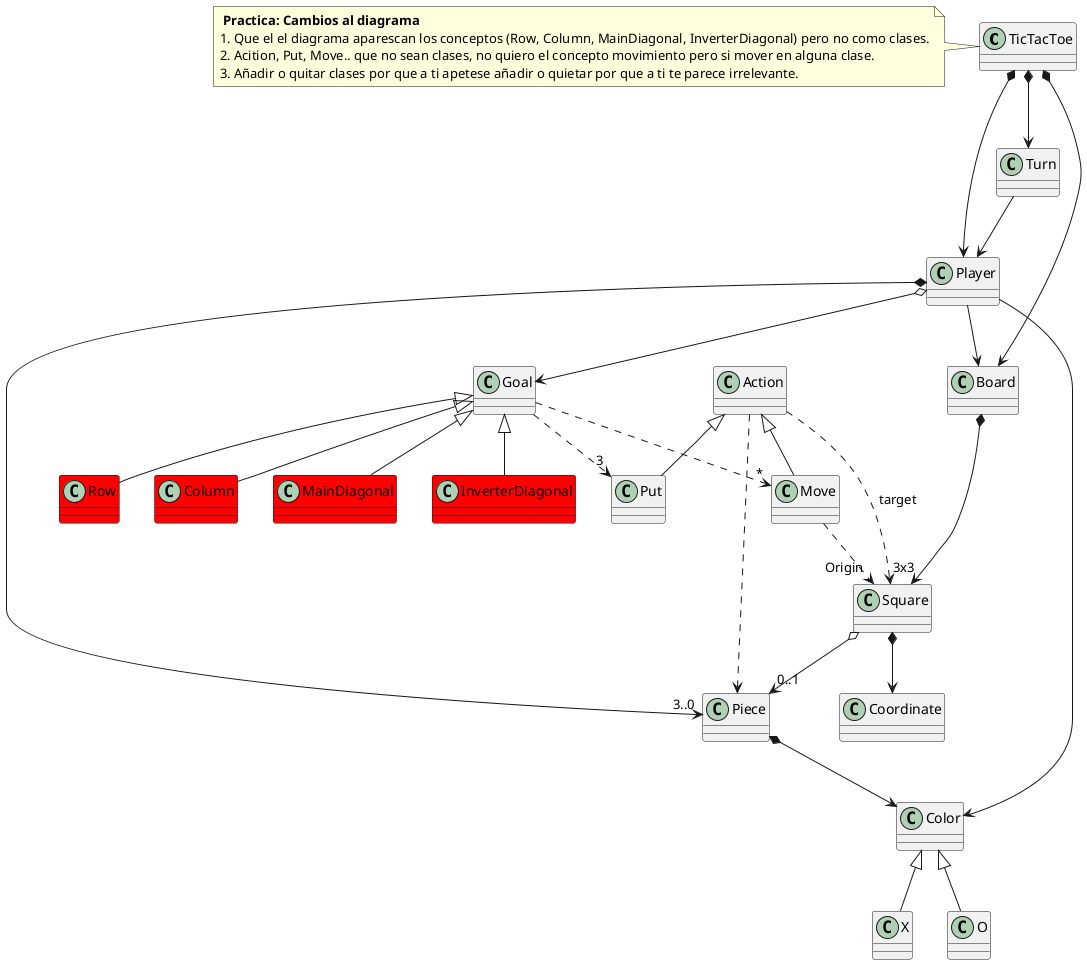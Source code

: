 @startuml "TicTacToe"

class TicTacToe

class Turn
class Player
Class Goal
class InverterDiagonal #red
class Row #red
class Column #red
class MainDiagonal #red
class Action
class Put 
class Move
class Board
class Square{

}
class Coordinate
class Piece
class Color
class X
class O

TicTacToe *--> Turn
TicTacToe *--> Player
TicTacToe *-> Board
Turn --> Player
Player --> Board
Player o--> Goal
Goal <|-- InverterDiagonal
Goal <|-- Row
Goal <|-- Column
Goal <|-- MainDiagonal
Action <|-- Put
Action <|-- Move
Board *--> "3x3" Square
Square *--> Coordinate
Square o--> "0..1" Piece
Piece *--> Color
Color <|-- X
Color <|-- O
Player *--> "3..0" Piece
Player --> Color
Goal ..> "3" Put
Goal ..> "*" Move
Action ..> Piece
Move ..>"Origin" Square
Action ..> Square: target

note left of TicTacToe 
 <b>Practica: Cambios al diagrama </b>
1. Que el el diagrama aparescan los conceptos (Row, Column, MainDiagonal, InverterDiagonal) pero no como clases.
2. Acition, Put, Move.. que no sean clases, no quiero el concepto movimiento pero si mover en alguna clase.
3. Añadir o quitar clases por que a ti apetese añadir o quietar por que a ti te parece irrelevante.
end note

@enduml